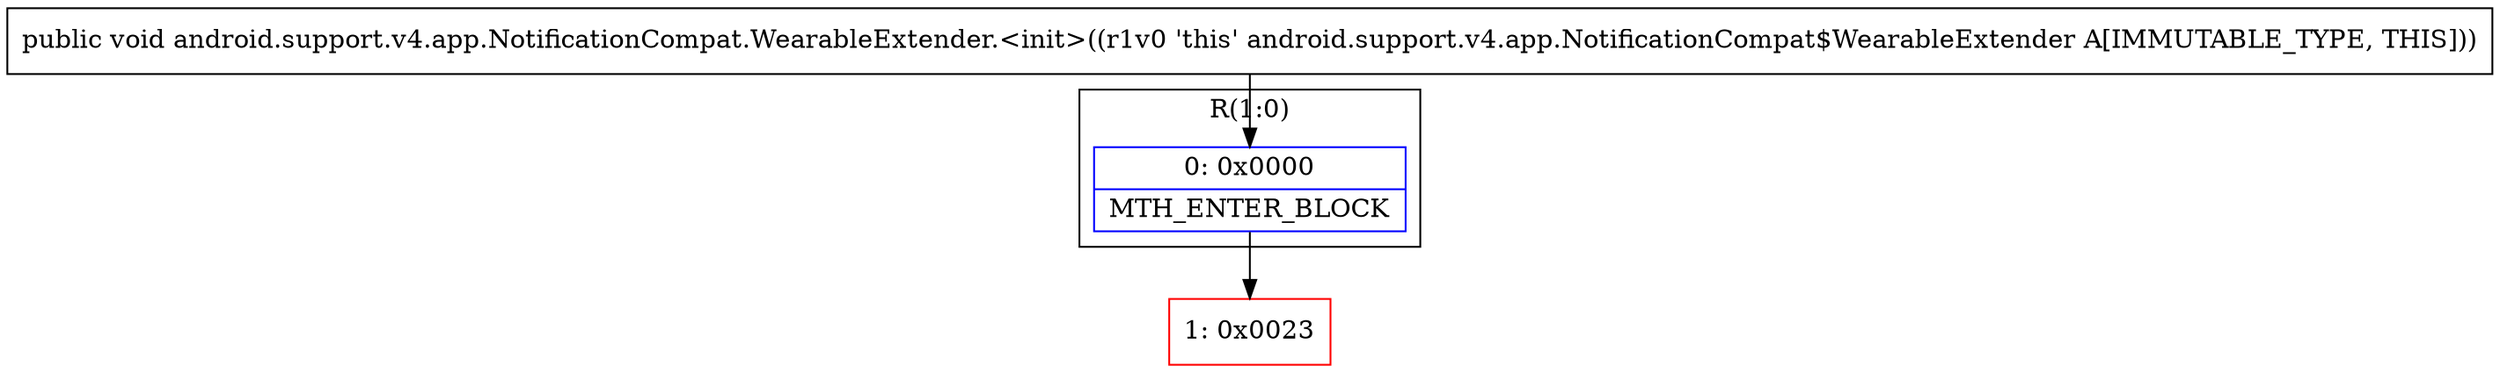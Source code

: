 digraph "CFG forandroid.support.v4.app.NotificationCompat.WearableExtender.\<init\>()V" {
subgraph cluster_Region_492197499 {
label = "R(1:0)";
node [shape=record,color=blue];
Node_0 [shape=record,label="{0\:\ 0x0000|MTH_ENTER_BLOCK\l}"];
}
Node_1 [shape=record,color=red,label="{1\:\ 0x0023}"];
MethodNode[shape=record,label="{public void android.support.v4.app.NotificationCompat.WearableExtender.\<init\>((r1v0 'this' android.support.v4.app.NotificationCompat$WearableExtender A[IMMUTABLE_TYPE, THIS])) }"];
MethodNode -> Node_0;
Node_0 -> Node_1;
}

